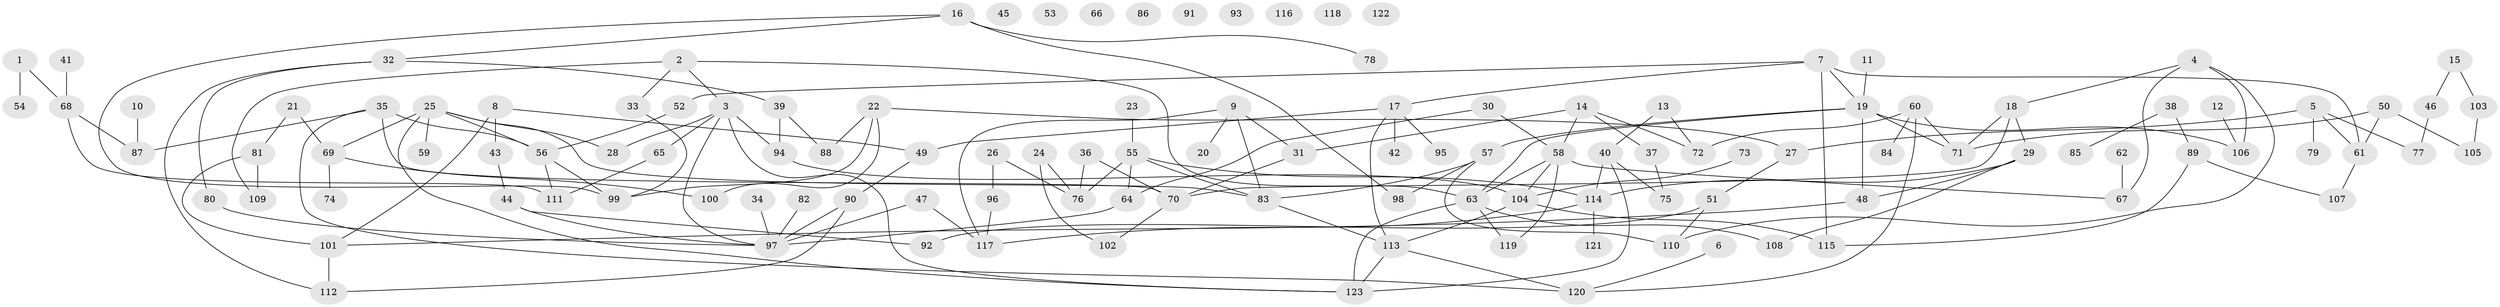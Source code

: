 // coarse degree distribution, {1: 0.18604651162790697, 4: 0.19767441860465115, 9: 0.03488372093023256, 3: 0.09302325581395349, 8: 0.046511627906976744, 5: 0.08139534883720931, 2: 0.22093023255813954, 6: 0.03488372093023256, 0: 0.10465116279069768}
// Generated by graph-tools (version 1.1) at 2025/41/03/06/25 10:41:24]
// undirected, 123 vertices, 166 edges
graph export_dot {
graph [start="1"]
  node [color=gray90,style=filled];
  1;
  2;
  3;
  4;
  5;
  6;
  7;
  8;
  9;
  10;
  11;
  12;
  13;
  14;
  15;
  16;
  17;
  18;
  19;
  20;
  21;
  22;
  23;
  24;
  25;
  26;
  27;
  28;
  29;
  30;
  31;
  32;
  33;
  34;
  35;
  36;
  37;
  38;
  39;
  40;
  41;
  42;
  43;
  44;
  45;
  46;
  47;
  48;
  49;
  50;
  51;
  52;
  53;
  54;
  55;
  56;
  57;
  58;
  59;
  60;
  61;
  62;
  63;
  64;
  65;
  66;
  67;
  68;
  69;
  70;
  71;
  72;
  73;
  74;
  75;
  76;
  77;
  78;
  79;
  80;
  81;
  82;
  83;
  84;
  85;
  86;
  87;
  88;
  89;
  90;
  91;
  92;
  93;
  94;
  95;
  96;
  97;
  98;
  99;
  100;
  101;
  102;
  103;
  104;
  105;
  106;
  107;
  108;
  109;
  110;
  111;
  112;
  113;
  114;
  115;
  116;
  117;
  118;
  119;
  120;
  121;
  122;
  123;
  1 -- 54;
  1 -- 68;
  2 -- 3;
  2 -- 33;
  2 -- 63;
  2 -- 109;
  3 -- 28;
  3 -- 65;
  3 -- 94;
  3 -- 97;
  3 -- 123;
  4 -- 18;
  4 -- 67;
  4 -- 106;
  4 -- 110;
  5 -- 27;
  5 -- 61;
  5 -- 77;
  5 -- 79;
  6 -- 120;
  7 -- 17;
  7 -- 19;
  7 -- 52;
  7 -- 61;
  7 -- 115;
  8 -- 43;
  8 -- 49;
  8 -- 101;
  9 -- 20;
  9 -- 31;
  9 -- 83;
  9 -- 117;
  10 -- 87;
  11 -- 19;
  12 -- 106;
  13 -- 40;
  13 -- 72;
  14 -- 31;
  14 -- 37;
  14 -- 58;
  14 -- 72;
  15 -- 46;
  15 -- 103;
  16 -- 32;
  16 -- 78;
  16 -- 98;
  16 -- 99;
  17 -- 42;
  17 -- 49;
  17 -- 95;
  17 -- 113;
  18 -- 29;
  18 -- 70;
  18 -- 71;
  19 -- 48;
  19 -- 57;
  19 -- 63;
  19 -- 71;
  19 -- 106;
  21 -- 69;
  21 -- 81;
  22 -- 27;
  22 -- 88;
  22 -- 99;
  22 -- 100;
  23 -- 55;
  24 -- 76;
  24 -- 102;
  25 -- 28;
  25 -- 56;
  25 -- 59;
  25 -- 69;
  25 -- 83;
  25 -- 123;
  26 -- 76;
  26 -- 96;
  27 -- 51;
  29 -- 48;
  29 -- 108;
  29 -- 114;
  30 -- 58;
  30 -- 64;
  31 -- 70;
  32 -- 39;
  32 -- 80;
  32 -- 112;
  33 -- 99;
  34 -- 97;
  35 -- 56;
  35 -- 70;
  35 -- 87;
  35 -- 120;
  36 -- 70;
  36 -- 76;
  37 -- 75;
  38 -- 85;
  38 -- 89;
  39 -- 88;
  39 -- 94;
  40 -- 75;
  40 -- 114;
  40 -- 123;
  41 -- 68;
  43 -- 44;
  44 -- 92;
  44 -- 97;
  46 -- 77;
  47 -- 97;
  47 -- 117;
  48 -- 101;
  49 -- 90;
  50 -- 61;
  50 -- 71;
  50 -- 105;
  51 -- 92;
  51 -- 110;
  52 -- 56;
  55 -- 64;
  55 -- 76;
  55 -- 83;
  55 -- 114;
  56 -- 99;
  56 -- 111;
  57 -- 83;
  57 -- 98;
  57 -- 110;
  58 -- 63;
  58 -- 67;
  58 -- 104;
  58 -- 119;
  60 -- 71;
  60 -- 72;
  60 -- 84;
  60 -- 120;
  61 -- 107;
  62 -- 67;
  63 -- 108;
  63 -- 119;
  63 -- 123;
  64 -- 97;
  65 -- 111;
  68 -- 87;
  68 -- 111;
  69 -- 74;
  69 -- 100;
  70 -- 102;
  73 -- 104;
  80 -- 97;
  81 -- 101;
  81 -- 109;
  82 -- 97;
  83 -- 113;
  89 -- 107;
  89 -- 115;
  90 -- 97;
  90 -- 112;
  94 -- 104;
  96 -- 117;
  101 -- 112;
  103 -- 105;
  104 -- 113;
  104 -- 115;
  113 -- 120;
  113 -- 123;
  114 -- 117;
  114 -- 121;
}
